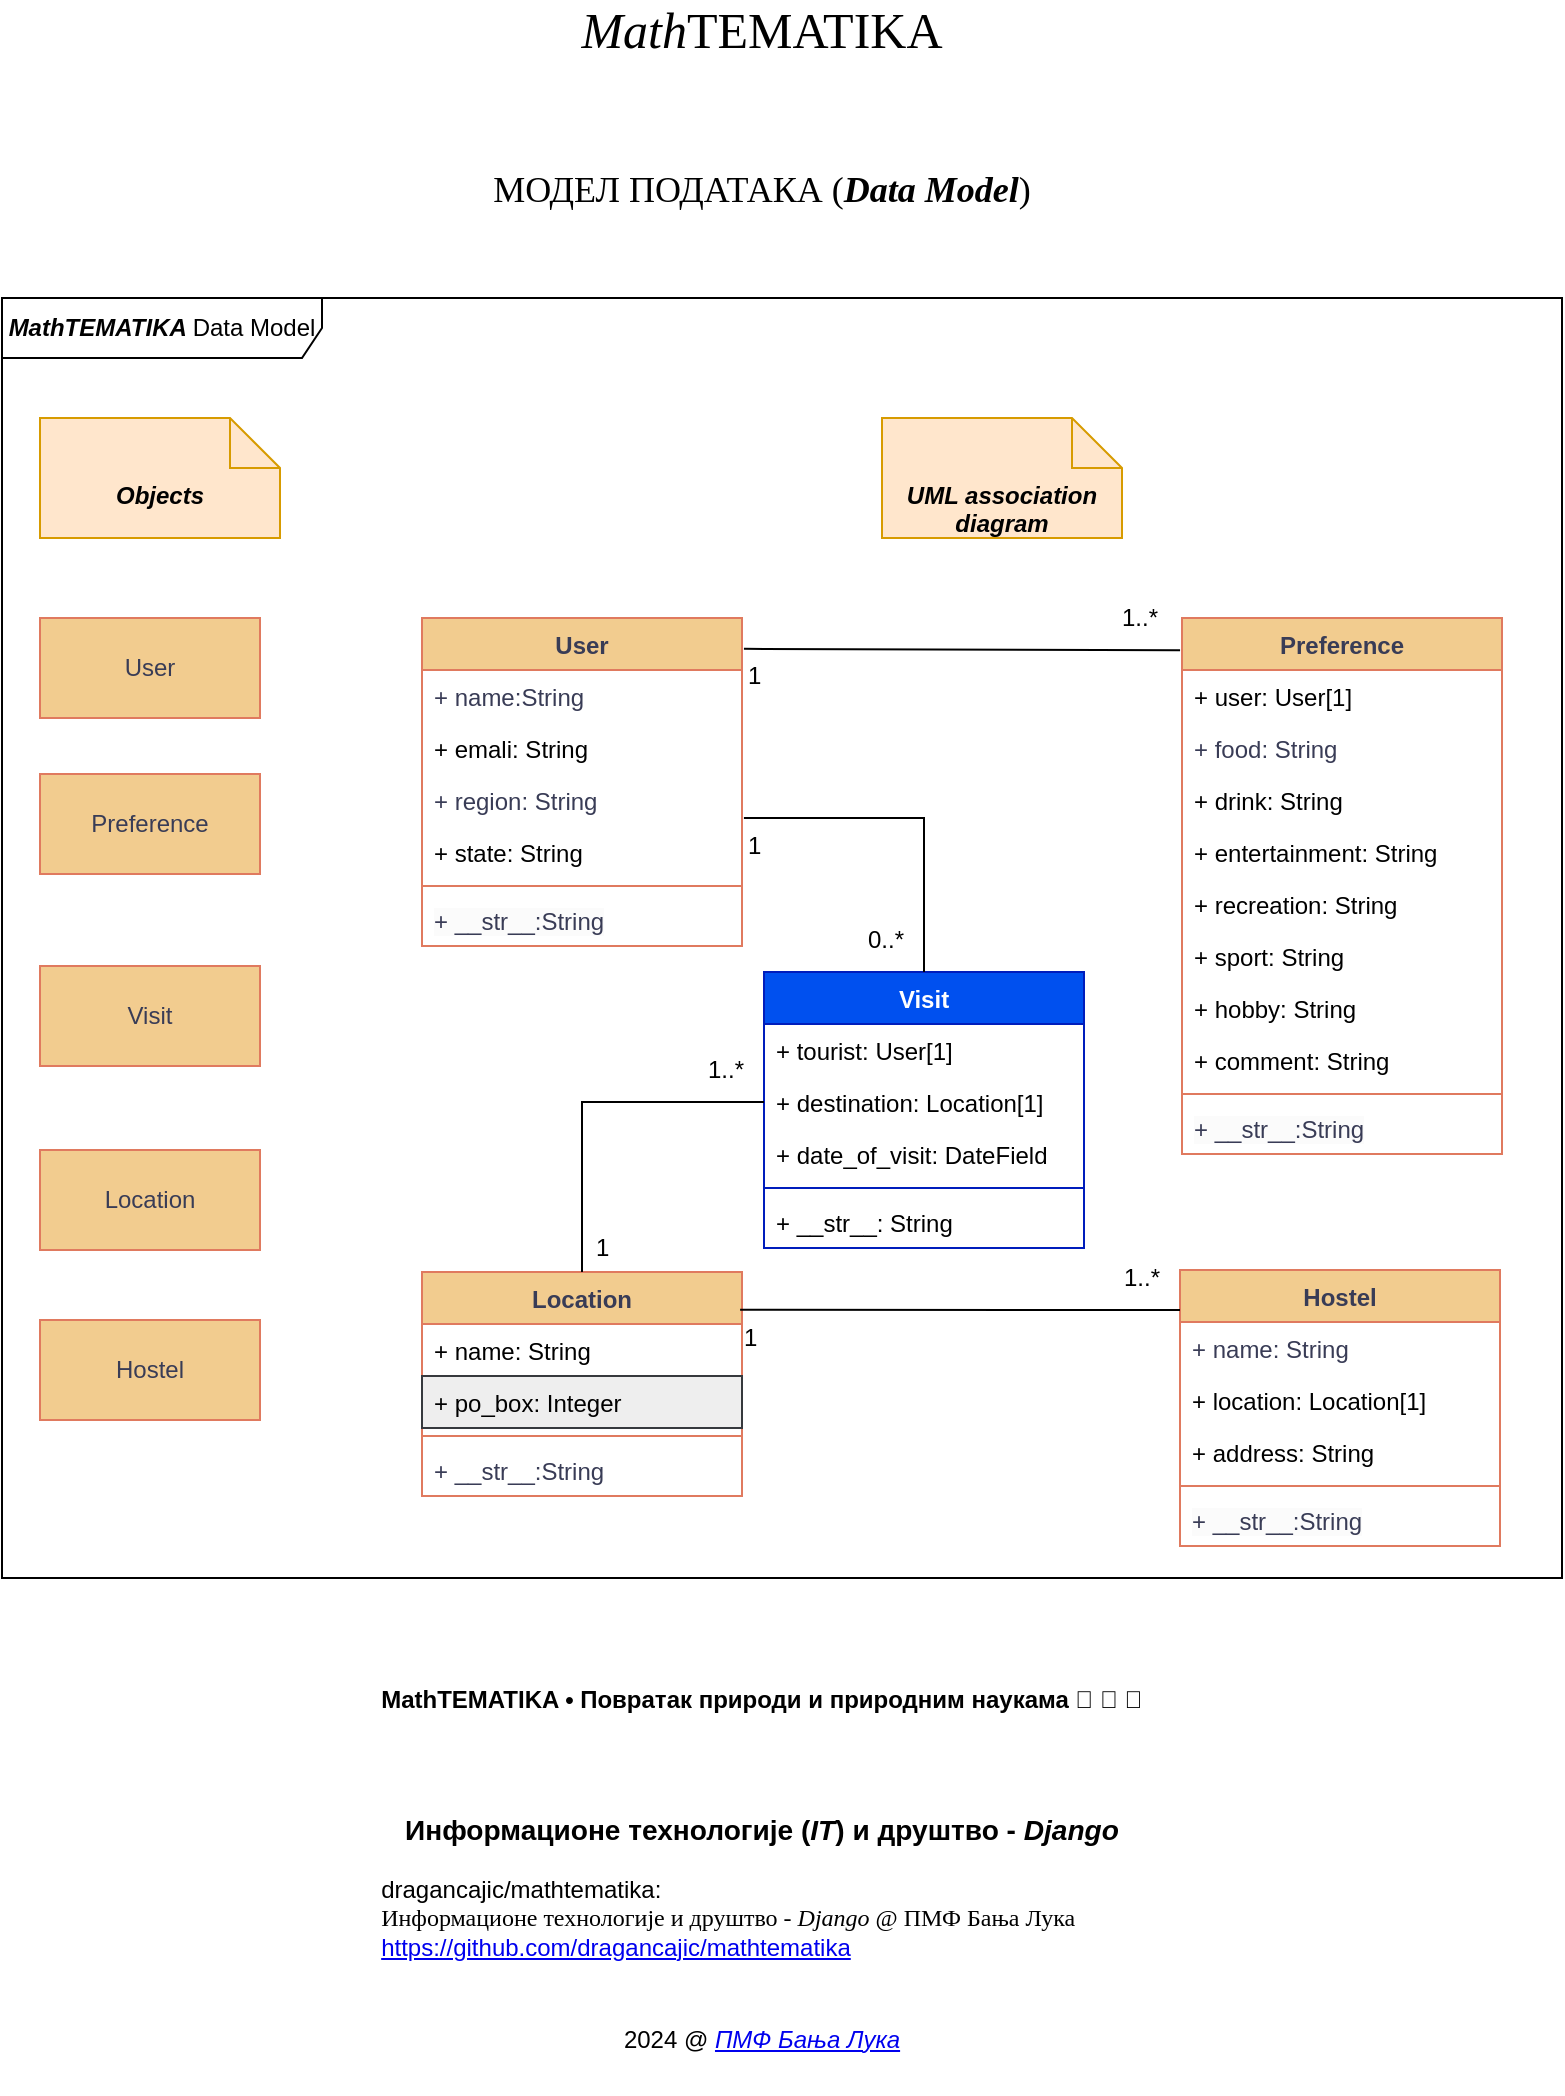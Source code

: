 <mxfile version="21.2.8" type="device">
  <diagram name="mathtematika" id="4cJZZC8pZVVEQMb2y8GC">
    <mxGraphModel dx="880" dy="629" grid="1" gridSize="10" guides="1" tooltips="1" connect="1" arrows="1" fold="1" page="1" pageScale="1" pageWidth="827" pageHeight="1169" math="0" shadow="0">
      <root>
        <mxCell id="0" />
        <mxCell id="1" parent="0" />
        <mxCell id="QBxkQUv-pxJI4YfLccRW-87" value="&lt;i style=&quot;font-weight: bold;&quot;&gt;MathTEMATIKA &lt;/i&gt;Data Model" style="shape=umlFrame;whiteSpace=wrap;html=1;pointerEvents=0;recursiveResize=0;container=1;collapsible=0;width=160;" vertex="1" parent="1">
          <mxGeometry x="20" y="238" width="780" height="640" as="geometry" />
        </mxCell>
        <mxCell id="QBxkQUv-pxJI4YfLccRW-86" value="&lt;b&gt;&lt;i&gt;Objects&lt;/i&gt;&lt;/b&gt;" style="shape=note2;boundedLbl=1;whiteSpace=wrap;html=1;size=25;verticalAlign=top;align=center;fillColor=#ffe6cc;strokeColor=#d79b00;" vertex="1" parent="QBxkQUv-pxJI4YfLccRW-87">
          <mxGeometry x="19" y="60" width="120" height="60" as="geometry" />
        </mxCell>
        <mxCell id="QBxkQUv-pxJI4YfLccRW-33" value="Preference" style="html=1;whiteSpace=wrap;strokeColor=#E07A5F;fontColor=#393C56;fillColor=#F2CC8F;rounded=0;" vertex="1" parent="QBxkQUv-pxJI4YfLccRW-87">
          <mxGeometry x="19" y="238" width="110" height="50" as="geometry" />
        </mxCell>
        <mxCell id="xx0RGuD66kmEOasLArO2-1" value="&lt;div&gt;User&lt;/div&gt;" style="html=1;whiteSpace=wrap;labelBackgroundColor=none;fillColor=#F2CC8F;strokeColor=#E07A5F;fontColor=#393C56;rounded=0;" parent="QBxkQUv-pxJI4YfLccRW-87" vertex="1">
          <mxGeometry x="19" y="160" width="110" height="50" as="geometry" />
        </mxCell>
        <mxCell id="xx0RGuD66kmEOasLArO2-2" value="Location" style="html=1;whiteSpace=wrap;labelBackgroundColor=none;fillColor=#F2CC8F;strokeColor=#E07A5F;fontColor=#393C56;rounded=0;" parent="QBxkQUv-pxJI4YfLccRW-87" vertex="1">
          <mxGeometry x="19" y="426" width="110" height="50" as="geometry" />
        </mxCell>
        <mxCell id="xx0RGuD66kmEOasLArO2-3" value="&lt;div&gt;Hostel&lt;/div&gt;" style="html=1;whiteSpace=wrap;labelBackgroundColor=none;fillColor=#F2CC8F;strokeColor=#E07A5F;fontColor=#393C56;rounded=0;" parent="QBxkQUv-pxJI4YfLccRW-87" vertex="1">
          <mxGeometry x="19" y="511" width="110" height="50" as="geometry" />
        </mxCell>
        <mxCell id="QBxkQUv-pxJI4YfLccRW-88" value="&lt;b&gt;&lt;i&gt;UML association diagram&lt;/i&gt;&lt;/b&gt;" style="shape=note2;boundedLbl=1;whiteSpace=wrap;html=1;size=25;verticalAlign=top;align=center;fillColor=#ffe6cc;strokeColor=#d79b00;" vertex="1" parent="QBxkQUv-pxJI4YfLccRW-87">
          <mxGeometry x="440" y="60" width="120" height="60" as="geometry" />
        </mxCell>
        <mxCell id="MO9-ETRQJFpSkFtrDb_a-5" value="Hostel" style="swimlane;fontStyle=1;align=center;verticalAlign=top;childLayout=stackLayout;horizontal=1;startSize=26;horizontalStack=0;resizeParent=1;resizeParentMax=0;resizeLast=0;collapsible=1;marginBottom=0;whiteSpace=wrap;html=1;labelBackgroundColor=none;fillColor=#F2CC8F;strokeColor=#E07A5F;fontColor=#393C56;rounded=0;" parent="QBxkQUv-pxJI4YfLccRW-87" vertex="1">
          <mxGeometry x="589" y="486" width="160" height="138" as="geometry" />
        </mxCell>
        <mxCell id="MO9-ETRQJFpSkFtrDb_a-6" value="+ name: String" style="text;strokeColor=none;fillColor=none;align=left;verticalAlign=top;spacingLeft=4;spacingRight=4;overflow=hidden;rotatable=0;points=[[0,0.5],[1,0.5]];portConstraint=eastwest;whiteSpace=wrap;html=1;labelBackgroundColor=none;fontColor=#393C56;rounded=0;" parent="MO9-ETRQJFpSkFtrDb_a-5" vertex="1">
          <mxGeometry y="26" width="160" height="26" as="geometry" />
        </mxCell>
        <mxCell id="QBxkQUv-pxJI4YfLccRW-104" value="+ location: Location[1]" style="text;strokeColor=none;fillColor=none;align=left;verticalAlign=top;spacingLeft=4;spacingRight=4;overflow=hidden;rotatable=0;points=[[0,0.5],[1,0.5]];portConstraint=eastwest;whiteSpace=wrap;html=1;" vertex="1" parent="MO9-ETRQJFpSkFtrDb_a-5">
          <mxGeometry y="52" width="160" height="26" as="geometry" />
        </mxCell>
        <mxCell id="QBxkQUv-pxJI4YfLccRW-95" value="+ address: String" style="text;strokeColor=none;fillColor=none;align=left;verticalAlign=top;spacingLeft=4;spacingRight=4;overflow=hidden;rotatable=0;points=[[0,0.5],[1,0.5]];portConstraint=eastwest;whiteSpace=wrap;html=1;" vertex="1" parent="MO9-ETRQJFpSkFtrDb_a-5">
          <mxGeometry y="78" width="160" height="26" as="geometry" />
        </mxCell>
        <mxCell id="MO9-ETRQJFpSkFtrDb_a-7" value="" style="line;strokeWidth=1;fillColor=none;align=left;verticalAlign=middle;spacingTop=-1;spacingLeft=3;spacingRight=3;rotatable=0;labelPosition=right;points=[];portConstraint=eastwest;strokeColor=#E07A5F;labelBackgroundColor=none;fontColor=#393C56;rounded=0;" parent="MO9-ETRQJFpSkFtrDb_a-5" vertex="1">
          <mxGeometry y="104" width="160" height="8" as="geometry" />
        </mxCell>
        <mxCell id="MO9-ETRQJFpSkFtrDb_a-8" value="&lt;span style=&quot;color: rgb(57, 60, 86); font-family: Helvetica; font-size: 12px; font-style: normal; font-variant-ligatures: normal; font-variant-caps: normal; font-weight: 400; letter-spacing: normal; orphans: 2; text-align: left; text-indent: 0px; text-transform: none; widows: 2; word-spacing: 0px; -webkit-text-stroke-width: 0px; background-color: rgb(251, 251, 251); text-decoration-thickness: initial; text-decoration-style: initial; text-decoration-color: initial; float: none; display: inline !important;&quot;&gt;+ __str__:String&lt;/span&gt;" style="text;strokeColor=none;fillColor=none;align=left;verticalAlign=top;spacingLeft=4;spacingRight=4;overflow=hidden;rotatable=0;points=[[0,0.5],[1,0.5]];portConstraint=eastwest;whiteSpace=wrap;html=1;labelBackgroundColor=none;fontColor=#393C56;rounded=0;" parent="MO9-ETRQJFpSkFtrDb_a-5" vertex="1">
          <mxGeometry y="112" width="160" height="26" as="geometry" />
        </mxCell>
        <mxCell id="MO9-ETRQJFpSkFtrDb_a-9" value="Location" style="swimlane;fontStyle=1;align=center;verticalAlign=top;childLayout=stackLayout;horizontal=1;startSize=26;horizontalStack=0;resizeParent=1;resizeParentMax=0;resizeLast=0;collapsible=1;marginBottom=0;whiteSpace=wrap;html=1;labelBackgroundColor=none;fillColor=#F2CC8F;strokeColor=#E07A5F;fontColor=#393C56;rounded=0;" parent="QBxkQUv-pxJI4YfLccRW-87" vertex="1">
          <mxGeometry x="210" y="487" width="160" height="112" as="geometry" />
        </mxCell>
        <mxCell id="QBxkQUv-pxJI4YfLccRW-96" value="+ name: String" style="text;strokeColor=none;fillColor=none;align=left;verticalAlign=top;spacingLeft=4;spacingRight=4;overflow=hidden;rotatable=0;points=[[0,0.5],[1,0.5]];portConstraint=eastwest;whiteSpace=wrap;html=1;" vertex="1" parent="MO9-ETRQJFpSkFtrDb_a-9">
          <mxGeometry y="26" width="160" height="26" as="geometry" />
        </mxCell>
        <mxCell id="MO9-ETRQJFpSkFtrDb_a-10" value="+ po_box: Integer" style="text;align=left;verticalAlign=top;spacingLeft=4;spacingRight=4;overflow=hidden;rotatable=0;points=[[0,0.5],[1,0.5]];portConstraint=eastwest;whiteSpace=wrap;html=1;labelBackgroundColor=none;rounded=0;fillColor=#eeeeee;strokeColor=#36393d;" parent="MO9-ETRQJFpSkFtrDb_a-9" vertex="1">
          <mxGeometry y="52" width="160" height="26" as="geometry" />
        </mxCell>
        <mxCell id="MO9-ETRQJFpSkFtrDb_a-11" value="" style="line;strokeWidth=1;fillColor=none;align=left;verticalAlign=middle;spacingTop=-1;spacingLeft=3;spacingRight=3;rotatable=0;labelPosition=right;points=[];portConstraint=eastwest;strokeColor=#E07A5F;labelBackgroundColor=none;fontColor=#393C56;rounded=0;" parent="MO9-ETRQJFpSkFtrDb_a-9" vertex="1">
          <mxGeometry y="78" width="160" height="8" as="geometry" />
        </mxCell>
        <mxCell id="MO9-ETRQJFpSkFtrDb_a-12" value="+ __str__:String" style="text;strokeColor=none;fillColor=none;align=left;verticalAlign=top;spacingLeft=4;spacingRight=4;overflow=hidden;rotatable=0;points=[[0,0.5],[1,0.5]];portConstraint=eastwest;whiteSpace=wrap;html=1;labelBackgroundColor=none;fontColor=#393C56;rounded=0;" parent="MO9-ETRQJFpSkFtrDb_a-9" vertex="1">
          <mxGeometry y="86" width="160" height="26" as="geometry" />
        </mxCell>
        <mxCell id="QBxkQUv-pxJI4YfLccRW-69" value="" style="endArrow=none;html=1;rounded=0;align=center;verticalAlign=top;endFill=0;labelBackgroundColor=none;entryX=0;entryY=0.145;entryDx=0;entryDy=0;entryPerimeter=0;exitX=0.994;exitY=0.169;exitDx=0;exitDy=0;exitPerimeter=0;" edge="1" parent="QBxkQUv-pxJI4YfLccRW-87" source="MO9-ETRQJFpSkFtrDb_a-9" target="MO9-ETRQJFpSkFtrDb_a-5">
          <mxGeometry relative="1" as="geometry">
            <mxPoint x="379" y="462" as="sourcePoint" />
            <mxPoint x="589" y="471" as="targetPoint" />
          </mxGeometry>
        </mxCell>
        <mxCell id="QBxkQUv-pxJI4YfLccRW-71" value="1" style="resizable=0;html=1;align=left;verticalAlign=top;labelBackgroundColor=none;" connectable="0" vertex="1" parent="QBxkQUv-pxJI4YfLccRW-69">
          <mxGeometry x="-1" relative="1" as="geometry" />
        </mxCell>
        <mxCell id="QBxkQUv-pxJI4YfLccRW-73" value="1..*" style="resizable=0;html=1;align=right;verticalAlign=top;labelBackgroundColor=none;" connectable="0" vertex="1" parent="QBxkQUv-pxJI4YfLccRW-69">
          <mxGeometry x="1" relative="1" as="geometry">
            <mxPoint x="-10" y="-30" as="offset" />
          </mxGeometry>
        </mxCell>
        <mxCell id="QBxkQUv-pxJI4YfLccRW-3" value="Preference" style="swimlane;fontStyle=1;align=center;verticalAlign=top;childLayout=stackLayout;horizontal=1;startSize=26;horizontalStack=0;resizeParent=1;resizeParentMax=0;resizeLast=0;collapsible=1;marginBottom=0;whiteSpace=wrap;html=1;labelBackgroundColor=none;fillColor=#F2CC8F;strokeColor=#E07A5F;fontColor=#393C56;rounded=0;" vertex="1" parent="QBxkQUv-pxJI4YfLccRW-87">
          <mxGeometry x="590" y="160" width="160" height="268" as="geometry" />
        </mxCell>
        <mxCell id="QBxkQUv-pxJI4YfLccRW-103" value="+ user: User[1]" style="text;strokeColor=none;fillColor=none;align=left;verticalAlign=top;spacingLeft=4;spacingRight=4;overflow=hidden;rotatable=0;points=[[0,0.5],[1,0.5]];portConstraint=eastwest;whiteSpace=wrap;html=1;" vertex="1" parent="QBxkQUv-pxJI4YfLccRW-3">
          <mxGeometry y="26" width="160" height="26" as="geometry" />
        </mxCell>
        <mxCell id="QBxkQUv-pxJI4YfLccRW-4" value="+ food: String" style="text;strokeColor=none;fillColor=none;align=left;verticalAlign=top;spacingLeft=4;spacingRight=4;overflow=hidden;rotatable=0;points=[[0,0.5],[1,0.5]];portConstraint=eastwest;whiteSpace=wrap;html=1;labelBackgroundColor=none;fontColor=#393C56;rounded=0;" vertex="1" parent="QBxkQUv-pxJI4YfLccRW-3">
          <mxGeometry y="52" width="160" height="26" as="geometry" />
        </mxCell>
        <mxCell id="QBxkQUv-pxJI4YfLccRW-76" value="+ drink: String" style="text;strokeColor=none;fillColor=none;align=left;verticalAlign=top;spacingLeft=4;spacingRight=4;overflow=hidden;rotatable=0;points=[[0,0.5],[1,0.5]];portConstraint=eastwest;whiteSpace=wrap;html=1;" vertex="1" parent="QBxkQUv-pxJI4YfLccRW-3">
          <mxGeometry y="78" width="160" height="26" as="geometry" />
        </mxCell>
        <mxCell id="QBxkQUv-pxJI4YfLccRW-75" value="+ entertainment: String" style="text;strokeColor=none;fillColor=none;align=left;verticalAlign=top;spacingLeft=4;spacingRight=4;overflow=hidden;rotatable=0;points=[[0,0.5],[1,0.5]];portConstraint=eastwest;whiteSpace=wrap;html=1;" vertex="1" parent="QBxkQUv-pxJI4YfLccRW-3">
          <mxGeometry y="104" width="160" height="26" as="geometry" />
        </mxCell>
        <mxCell id="QBxkQUv-pxJI4YfLccRW-82" value="+ recreation: String" style="text;strokeColor=none;fillColor=none;align=left;verticalAlign=top;spacingLeft=4;spacingRight=4;overflow=hidden;rotatable=0;points=[[0,0.5],[1,0.5]];portConstraint=eastwest;whiteSpace=wrap;html=1;" vertex="1" parent="QBxkQUv-pxJI4YfLccRW-3">
          <mxGeometry y="130" width="160" height="26" as="geometry" />
        </mxCell>
        <mxCell id="QBxkQUv-pxJI4YfLccRW-77" value="+ sport: String" style="text;strokeColor=none;fillColor=none;align=left;verticalAlign=top;spacingLeft=4;spacingRight=4;overflow=hidden;rotatable=0;points=[[0,0.5],[1,0.5]];portConstraint=eastwest;whiteSpace=wrap;html=1;" vertex="1" parent="QBxkQUv-pxJI4YfLccRW-3">
          <mxGeometry y="156" width="160" height="26" as="geometry" />
        </mxCell>
        <mxCell id="QBxkQUv-pxJI4YfLccRW-102" value="+ hobby: String" style="text;strokeColor=none;fillColor=none;align=left;verticalAlign=top;spacingLeft=4;spacingRight=4;overflow=hidden;rotatable=0;points=[[0,0.5],[1,0.5]];portConstraint=eastwest;whiteSpace=wrap;html=1;" vertex="1" parent="QBxkQUv-pxJI4YfLccRW-3">
          <mxGeometry y="182" width="160" height="26" as="geometry" />
        </mxCell>
        <mxCell id="QBxkQUv-pxJI4YfLccRW-83" value="+ comment: String" style="text;strokeColor=none;fillColor=none;align=left;verticalAlign=top;spacingLeft=4;spacingRight=4;overflow=hidden;rotatable=0;points=[[0,0.5],[1,0.5]];portConstraint=eastwest;whiteSpace=wrap;html=1;" vertex="1" parent="QBxkQUv-pxJI4YfLccRW-3">
          <mxGeometry y="208" width="160" height="26" as="geometry" />
        </mxCell>
        <mxCell id="QBxkQUv-pxJI4YfLccRW-5" value="" style="line;strokeWidth=1;fillColor=none;align=left;verticalAlign=middle;spacingTop=-1;spacingLeft=3;spacingRight=3;rotatable=0;labelPosition=right;points=[];portConstraint=eastwest;strokeColor=#E07A5F;labelBackgroundColor=none;fontColor=#393C56;rounded=0;" vertex="1" parent="QBxkQUv-pxJI4YfLccRW-3">
          <mxGeometry y="234" width="160" height="8" as="geometry" />
        </mxCell>
        <mxCell id="QBxkQUv-pxJI4YfLccRW-6" value="&lt;span style=&quot;color: rgb(57, 60, 86); font-family: Helvetica; font-size: 12px; font-style: normal; font-variant-ligatures: normal; font-variant-caps: normal; font-weight: 400; letter-spacing: normal; orphans: 2; text-align: left; text-indent: 0px; text-transform: none; widows: 2; word-spacing: 0px; -webkit-text-stroke-width: 0px; background-color: rgb(251, 251, 251); text-decoration-thickness: initial; text-decoration-style: initial; text-decoration-color: initial; float: none; display: inline !important;&quot;&gt;+ __str__:String&lt;/span&gt;" style="text;strokeColor=none;fillColor=none;align=left;verticalAlign=top;spacingLeft=4;spacingRight=4;overflow=hidden;rotatable=0;points=[[0,0.5],[1,0.5]];portConstraint=eastwest;whiteSpace=wrap;html=1;labelBackgroundColor=none;fontColor=#393C56;rounded=0;" vertex="1" parent="QBxkQUv-pxJI4YfLccRW-3">
          <mxGeometry y="242" width="160" height="26" as="geometry" />
        </mxCell>
        <mxCell id="MO9-ETRQJFpSkFtrDb_a-1" value="User" style="swimlane;fontStyle=1;align=center;verticalAlign=top;childLayout=stackLayout;horizontal=1;startSize=26;horizontalStack=0;resizeParent=1;resizeParentMax=0;resizeLast=0;collapsible=1;marginBottom=0;whiteSpace=wrap;html=1;labelBackgroundColor=none;fillColor=#F2CC8F;strokeColor=#E07A5F;fontColor=#393C56;rounded=0;" parent="QBxkQUv-pxJI4YfLccRW-87" vertex="1">
          <mxGeometry x="210" y="160" width="160" height="164" as="geometry" />
        </mxCell>
        <mxCell id="MO9-ETRQJFpSkFtrDb_a-2" value="+ name:String" style="text;strokeColor=none;fillColor=none;align=left;verticalAlign=top;spacingLeft=4;spacingRight=4;overflow=hidden;rotatable=0;points=[[0,0.5],[1,0.5]];portConstraint=eastwest;whiteSpace=wrap;html=1;labelBackgroundColor=none;fontColor=#393C56;rounded=0;" parent="MO9-ETRQJFpSkFtrDb_a-1" vertex="1">
          <mxGeometry y="26" width="160" height="26" as="geometry" />
        </mxCell>
        <mxCell id="QBxkQUv-pxJI4YfLccRW-101" value="+ emali: String" style="text;strokeColor=none;fillColor=none;align=left;verticalAlign=top;spacingLeft=4;spacingRight=4;overflow=hidden;rotatable=0;points=[[0,0.5],[1,0.5]];portConstraint=eastwest;whiteSpace=wrap;html=1;" vertex="1" parent="MO9-ETRQJFpSkFtrDb_a-1">
          <mxGeometry y="52" width="160" height="26" as="geometry" />
        </mxCell>
        <mxCell id="QBxkQUv-pxJI4YfLccRW-22" value="+ region: String" style="text;strokeColor=none;fillColor=none;align=left;verticalAlign=top;spacingLeft=4;spacingRight=4;overflow=hidden;rotatable=0;points=[[0,0.5],[1,0.5]];portConstraint=eastwest;whiteSpace=wrap;html=1;labelBackgroundColor=none;fontColor=#393C56;rounded=0;" vertex="1" parent="MO9-ETRQJFpSkFtrDb_a-1">
          <mxGeometry y="78" width="160" height="26" as="geometry" />
        </mxCell>
        <mxCell id="QBxkQUv-pxJI4YfLccRW-51" value="+ state: String" style="text;strokeColor=none;fillColor=none;align=left;verticalAlign=top;spacingLeft=4;spacingRight=4;overflow=hidden;rotatable=0;points=[[0,0.5],[1,0.5]];portConstraint=eastwest;whiteSpace=wrap;html=1;" vertex="1" parent="MO9-ETRQJFpSkFtrDb_a-1">
          <mxGeometry y="104" width="160" height="26" as="geometry" />
        </mxCell>
        <mxCell id="MO9-ETRQJFpSkFtrDb_a-3" value="" style="line;strokeWidth=1;fillColor=none;align=left;verticalAlign=middle;spacingTop=-1;spacingLeft=3;spacingRight=3;rotatable=0;labelPosition=right;points=[];portConstraint=eastwest;strokeColor=#E07A5F;labelBackgroundColor=none;fontColor=#393C56;rounded=0;" parent="MO9-ETRQJFpSkFtrDb_a-1" vertex="1">
          <mxGeometry y="130" width="160" height="8" as="geometry" />
        </mxCell>
        <mxCell id="MO9-ETRQJFpSkFtrDb_a-4" value="&lt;span style=&quot;color: rgb(57, 60, 86); font-family: Helvetica; font-size: 12px; font-style: normal; font-variant-ligatures: normal; font-variant-caps: normal; font-weight: 400; letter-spacing: normal; orphans: 2; text-align: left; text-indent: 0px; text-transform: none; widows: 2; word-spacing: 0px; -webkit-text-stroke-width: 0px; background-color: rgb(251, 251, 251); text-decoration-thickness: initial; text-decoration-style: initial; text-decoration-color: initial; float: none; display: inline !important;&quot;&gt;+ __str__:String&lt;/span&gt;" style="text;strokeColor=none;fillColor=none;align=left;verticalAlign=top;spacingLeft=4;spacingRight=4;overflow=hidden;rotatable=0;points=[[0,0.5],[1,0.5]];portConstraint=eastwest;whiteSpace=wrap;html=1;labelBackgroundColor=none;fontColor=#393C56;rounded=0;" parent="MO9-ETRQJFpSkFtrDb_a-1" vertex="1">
          <mxGeometry y="138" width="160" height="26" as="geometry" />
        </mxCell>
        <mxCell id="QBxkQUv-pxJI4YfLccRW-78" value="" style="endArrow=none;html=1;rounded=0;align=center;verticalAlign=top;endFill=0;labelBackgroundColor=none;exitX=1.006;exitY=0.094;exitDx=0;exitDy=0;exitPerimeter=0;entryX=-0.006;entryY=0.06;entryDx=0;entryDy=0;entryPerimeter=0;" edge="1" parent="QBxkQUv-pxJI4YfLccRW-87" source="MO9-ETRQJFpSkFtrDb_a-1" target="QBxkQUv-pxJI4YfLccRW-3">
          <mxGeometry relative="1" as="geometry">
            <mxPoint x="392.5" y="190" as="sourcePoint" />
            <mxPoint x="580" y="190" as="targetPoint" />
          </mxGeometry>
        </mxCell>
        <mxCell id="QBxkQUv-pxJI4YfLccRW-79" value="1" style="resizable=0;html=1;align=left;verticalAlign=top;labelBackgroundColor=none;" connectable="0" vertex="1" parent="QBxkQUv-pxJI4YfLccRW-78">
          <mxGeometry x="-1" relative="1" as="geometry" />
        </mxCell>
        <mxCell id="QBxkQUv-pxJI4YfLccRW-80" value="1..*" style="resizable=0;html=1;align=right;verticalAlign=top;labelBackgroundColor=none;" connectable="0" vertex="1" parent="QBxkQUv-pxJI4YfLccRW-78">
          <mxGeometry x="1" relative="1" as="geometry">
            <mxPoint x="-10" y="-30" as="offset" />
          </mxGeometry>
        </mxCell>
        <mxCell id="QBxkQUv-pxJI4YfLccRW-105" value="Visit" style="swimlane;fontStyle=1;align=center;verticalAlign=top;childLayout=stackLayout;horizontal=1;startSize=26;horizontalStack=0;resizeParent=1;resizeParentMax=0;resizeLast=0;collapsible=1;marginBottom=0;whiteSpace=wrap;html=1;fillColor=#0050ef;strokeColor=#001DBC;fontColor=#ffffff;" vertex="1" parent="QBxkQUv-pxJI4YfLccRW-87">
          <mxGeometry x="381" y="337" width="160" height="138" as="geometry" />
        </mxCell>
        <mxCell id="QBxkQUv-pxJI4YfLccRW-106" value="+ tourist: User[1]" style="text;strokeColor=none;fillColor=none;align=left;verticalAlign=top;spacingLeft=4;spacingRight=4;overflow=hidden;rotatable=0;points=[[0,0.5],[1,0.5]];portConstraint=eastwest;whiteSpace=wrap;html=1;" vertex="1" parent="QBxkQUv-pxJI4YfLccRW-105">
          <mxGeometry y="26" width="160" height="26" as="geometry" />
        </mxCell>
        <mxCell id="QBxkQUv-pxJI4YfLccRW-109" value="+ destination: Location[1]" style="text;strokeColor=none;fillColor=none;align=left;verticalAlign=top;spacingLeft=4;spacingRight=4;overflow=hidden;rotatable=0;points=[[0,0.5],[1,0.5]];portConstraint=eastwest;whiteSpace=wrap;html=1;" vertex="1" parent="QBxkQUv-pxJI4YfLccRW-105">
          <mxGeometry y="52" width="160" height="26" as="geometry" />
        </mxCell>
        <mxCell id="QBxkQUv-pxJI4YfLccRW-116" value="+ date_of_visit: DateField" style="text;strokeColor=none;fillColor=none;align=left;verticalAlign=top;spacingLeft=4;spacingRight=4;overflow=hidden;rotatable=0;points=[[0,0.5],[1,0.5]];portConstraint=eastwest;whiteSpace=wrap;html=1;" vertex="1" parent="QBxkQUv-pxJI4YfLccRW-105">
          <mxGeometry y="78" width="160" height="26" as="geometry" />
        </mxCell>
        <mxCell id="QBxkQUv-pxJI4YfLccRW-107" value="" style="line;strokeWidth=1;fillColor=none;align=left;verticalAlign=middle;spacingTop=-1;spacingLeft=3;spacingRight=3;rotatable=0;labelPosition=right;points=[];portConstraint=eastwest;strokeColor=inherit;" vertex="1" parent="QBxkQUv-pxJI4YfLccRW-105">
          <mxGeometry y="104" width="160" height="8" as="geometry" />
        </mxCell>
        <mxCell id="QBxkQUv-pxJI4YfLccRW-108" value="+ __str__: String" style="text;strokeColor=none;fillColor=none;align=left;verticalAlign=top;spacingLeft=4;spacingRight=4;overflow=hidden;rotatable=0;points=[[0,0.5],[1,0.5]];portConstraint=eastwest;whiteSpace=wrap;html=1;" vertex="1" parent="QBxkQUv-pxJI4YfLccRW-105">
          <mxGeometry y="112" width="160" height="26" as="geometry" />
        </mxCell>
        <mxCell id="QBxkQUv-pxJI4YfLccRW-113" value="" style="endArrow=none;html=1;rounded=0;align=center;verticalAlign=top;endFill=0;labelBackgroundColor=none;exitX=1.006;exitY=0.846;exitDx=0;exitDy=0;exitPerimeter=0;entryX=0.5;entryY=0;entryDx=0;entryDy=0;" edge="1" parent="QBxkQUv-pxJI4YfLccRW-87" source="QBxkQUv-pxJI4YfLccRW-22" target="QBxkQUv-pxJI4YfLccRW-105">
          <mxGeometry relative="1" as="geometry">
            <mxPoint x="381" y="260" as="sourcePoint" />
            <mxPoint x="461" y="330" as="targetPoint" />
            <Array as="points">
              <mxPoint x="461" y="260" />
            </Array>
          </mxGeometry>
        </mxCell>
        <mxCell id="QBxkQUv-pxJI4YfLccRW-114" value="1" style="resizable=0;html=1;align=left;verticalAlign=top;labelBackgroundColor=none;" connectable="0" vertex="1" parent="QBxkQUv-pxJI4YfLccRW-113">
          <mxGeometry x="-1" relative="1" as="geometry" />
        </mxCell>
        <mxCell id="QBxkQUv-pxJI4YfLccRW-115" value="0..*" style="resizable=0;html=1;align=right;verticalAlign=top;labelBackgroundColor=none;" connectable="0" vertex="1" parent="QBxkQUv-pxJI4YfLccRW-113">
          <mxGeometry x="1" relative="1" as="geometry">
            <mxPoint x="-10" y="-30" as="offset" />
          </mxGeometry>
        </mxCell>
        <mxCell id="QBxkQUv-pxJI4YfLccRW-117" value="" style="endArrow=none;html=1;rounded=0;align=center;verticalAlign=top;endFill=0;labelBackgroundColor=none;entryX=0;entryY=0.5;entryDx=0;entryDy=0;exitX=0.5;exitY=0;exitDx=0;exitDy=0;" edge="1" parent="QBxkQUv-pxJI4YfLccRW-87" source="MO9-ETRQJFpSkFtrDb_a-9" target="QBxkQUv-pxJI4YfLccRW-109">
          <mxGeometry relative="1" as="geometry">
            <mxPoint x="288" y="482" as="sourcePoint" />
            <mxPoint x="370" y="402" as="targetPoint" />
            <Array as="points">
              <mxPoint x="290" y="402" />
            </Array>
          </mxGeometry>
        </mxCell>
        <mxCell id="QBxkQUv-pxJI4YfLccRW-118" value="1" style="resizable=0;html=1;align=left;verticalAlign=top;labelBackgroundColor=none;" connectable="0" vertex="1" parent="QBxkQUv-pxJI4YfLccRW-117">
          <mxGeometry x="-1" relative="1" as="geometry">
            <mxPoint x="5" y="-26" as="offset" />
          </mxGeometry>
        </mxCell>
        <mxCell id="QBxkQUv-pxJI4YfLccRW-119" value="1..*" style="resizable=0;html=1;align=right;verticalAlign=top;labelBackgroundColor=none;" connectable="0" vertex="1" parent="QBxkQUv-pxJI4YfLccRW-117">
          <mxGeometry x="1" relative="1" as="geometry">
            <mxPoint x="-10" y="-30" as="offset" />
          </mxGeometry>
        </mxCell>
        <mxCell id="QBxkQUv-pxJI4YfLccRW-120" value="Visit" style="html=1;whiteSpace=wrap;labelBackgroundColor=none;fillColor=#F2CC8F;strokeColor=#E07A5F;fontColor=#393C56;rounded=0;" vertex="1" parent="QBxkQUv-pxJI4YfLccRW-87">
          <mxGeometry x="19" y="334" width="110" height="50" as="geometry" />
        </mxCell>
        <mxCell id="QBxkQUv-pxJI4YfLccRW-97" value="&lt;font face=&quot;Garamond&quot; style=&quot;font-size: 18px;&quot;&gt;МОДЕЛ ПОДАТАКА (&lt;i&gt;&lt;b&gt;Data Model&lt;/b&gt;&lt;/i&gt;)&lt;/font&gt;" style="text;html=1;strokeColor=none;fillColor=none;align=center;verticalAlign=middle;whiteSpace=wrap;rounded=0;" vertex="1" parent="1">
          <mxGeometry x="210" y="169" width="380" height="30" as="geometry" />
        </mxCell>
        <mxCell id="QBxkQUv-pxJI4YfLccRW-99" value="&lt;div style=&quot;text-align: left;&quot;&gt;&lt;/div&gt;&lt;div dir=&quot;auto&quot; class=&quot;markdown-heading&quot;&gt;&lt;h5 dir=&quot;auto&quot; class=&quot;heading-element&quot; tabindex=&quot;-1&quot;&gt;&lt;font style=&quot;font-size: 12px;&quot;&gt;MathTEMATIKA • Повратак природи и природним наукама 🐯 🐾 🐼&lt;/font&gt;&lt;/h5&gt;&lt;a href=&quot;https://github.com/dragancajic/mathtematika#mathtematika--повратак-природи-и-природним-наукама-tiger-feet-panda_face&quot; aria-label=&quot;Permalink: MathTEMATIKA • Повратак природи и природним наукама :tiger: :feet: :panda_face:&quot; class=&quot;anchor&quot; id=&quot;user-content-mathtematika--повратак-природи-и-природним-наукама-tiger-feet-panda_face&quot;&gt;&lt;svg aria-hidden=&quot;true&quot; height=&quot;16&quot; width=&quot;16&quot; version=&quot;1.1&quot; viewBox=&quot;0 0 16 16&quot; class=&quot;octicon octicon-link&quot;&gt;&lt;/svg&gt;&lt;/a&gt;&lt;/div&gt;&lt;div dir=&quot;auto&quot; class=&quot;markdown-heading&quot;&gt;&lt;h3 dir=&quot;auto&quot; class=&quot;heading-element&quot; tabindex=&quot;-1&quot;&gt;Информационе технологије (&lt;em&gt;IT&lt;/em&gt;) и друштво - &lt;em&gt;Django&lt;/em&gt;&lt;/h3&gt;&lt;div&gt;&lt;div style=&quot;border-color: var(--border-color); text-align: left;&quot;&gt;dragancajic/mathtematika:&lt;/div&gt;&lt;div style=&quot;border-color: var(--border-color); text-align: left;&quot;&gt;&lt;span style=&quot;border-color: var(--border-color); font-family: Garamond; background-color: initial;&quot;&gt;Информационе технологије и друштво - &lt;i&gt;Django&lt;/i&gt; @ ПМФ Бања Лука&lt;/span&gt;&lt;/div&gt;&lt;div style=&quot;border-color: var(--border-color); text-align: left;&quot;&gt;&lt;a style=&quot;border-color: var(--border-color); background-color: initial;&quot; href=&quot;https://github.com/dragancajic/mathtematika&quot;&gt;https://github.com/dragancajic/mathtematika&lt;/a&gt;&lt;/div&gt;&lt;/div&gt;&lt;a href=&quot;https://github.com/dragancajic/mathtematika#информационе-технологије-it-и-друштво---django&quot; aria-label=&quot;Permalink: Информационе технологије (IT) и друштво - Django&quot; class=&quot;anchor&quot; id=&quot;user-content-информационе-технологије-it-и-друштво---django&quot;&gt;&lt;svg aria-hidden=&quot;true&quot; height=&quot;16&quot; width=&quot;16&quot; version=&quot;1.1&quot; viewBox=&quot;0 0 16 16&quot; class=&quot;octicon octicon-link&quot;&gt;&lt;/svg&gt;&lt;/a&gt;&lt;/div&gt;&lt;p style=&quot;&quot; dir=&quot;auto&quot;&gt;2024 @ &lt;em&gt;&lt;a href=&quot;https://pmf.unibl.org/&quot;&gt;ПМФ Бања Лука&lt;/a&gt;&lt;/em&gt;&lt;/p&gt;" style="text;html=1;strokeColor=none;fillColor=none;align=center;verticalAlign=middle;whiteSpace=wrap;rounded=0;" vertex="1" parent="1">
          <mxGeometry x="155" y="906" width="490" height="230" as="geometry" />
        </mxCell>
        <mxCell id="QBxkQUv-pxJI4YfLccRW-100" value="&lt;font face=&quot;Verdana&quot; style=&quot;font-size: 25px;&quot;&gt;&lt;i style=&quot;&quot;&gt;Math&lt;/i&gt;TEMATIKA&lt;/font&gt;" style="text;html=1;strokeColor=none;fillColor=none;align=center;verticalAlign=middle;whiteSpace=wrap;rounded=0;" vertex="1" parent="1">
          <mxGeometry x="210" y="89" width="380" height="30" as="geometry" />
        </mxCell>
      </root>
    </mxGraphModel>
  </diagram>
</mxfile>
